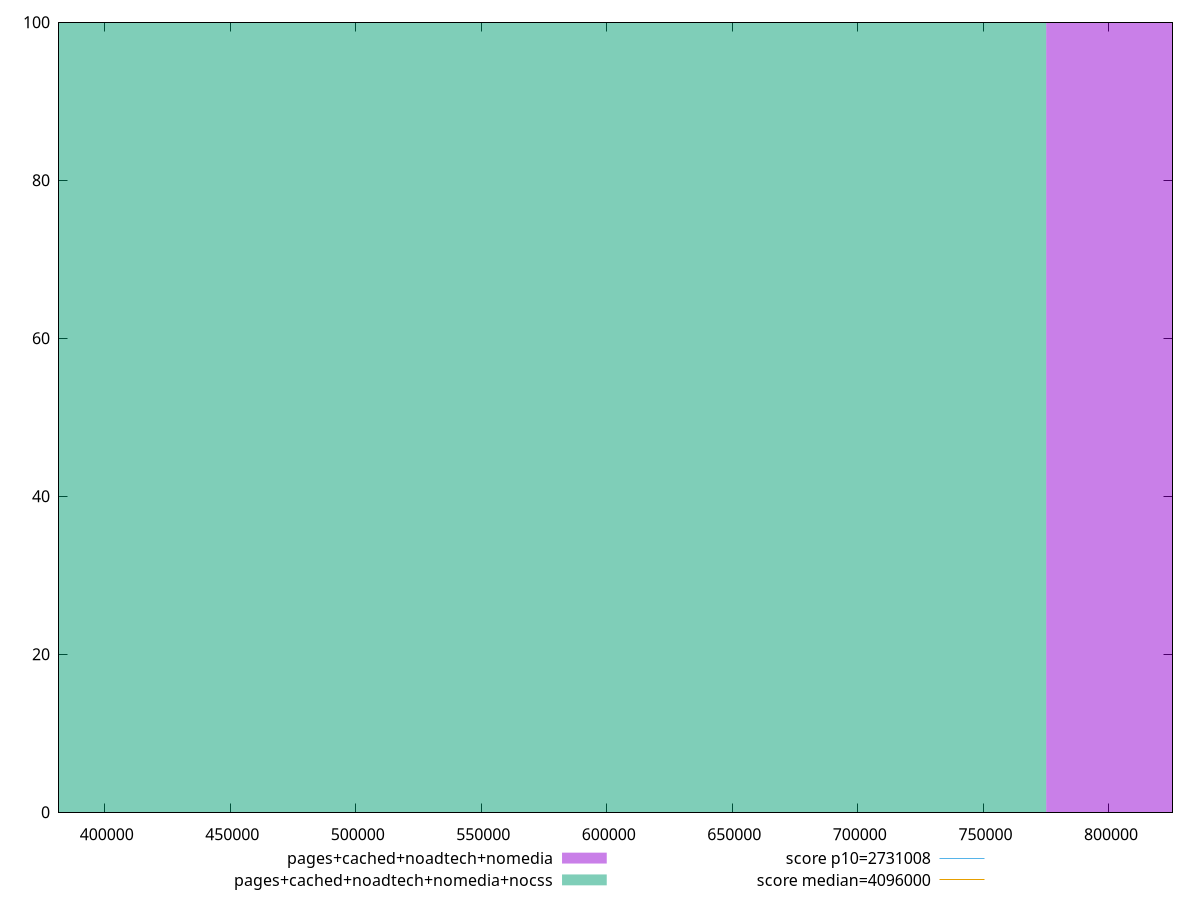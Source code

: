 reset

$pagesCachedNoadtechNomedia <<EOF
1033324.4691585031 100
EOF

$pagesCachedNoadtechNomediaNocss <<EOF
516662.23457925156 100
EOF

set key outside below
set boxwidth 516662.23457925156
set xrange [381816:825313]
set yrange [0:100]
set trange [0:100]
set style fill transparent solid 0.5 noborder

set parametric
set terminal svg size 640, 500 enhanced background rgb 'white'
set output "report_00013_2021-02-09T12-04-24.940Z/total-byte-weight/comparison/histogram/3_vs_4.svg"

plot $pagesCachedNoadtechNomedia title "pages+cached+noadtech+nomedia" with boxes, \
     $pagesCachedNoadtechNomediaNocss title "pages+cached+noadtech+nomedia+nocss" with boxes, \
     2731008,t title "score p10=2731008", \
     4096000,t title "score median=4096000"

reset
